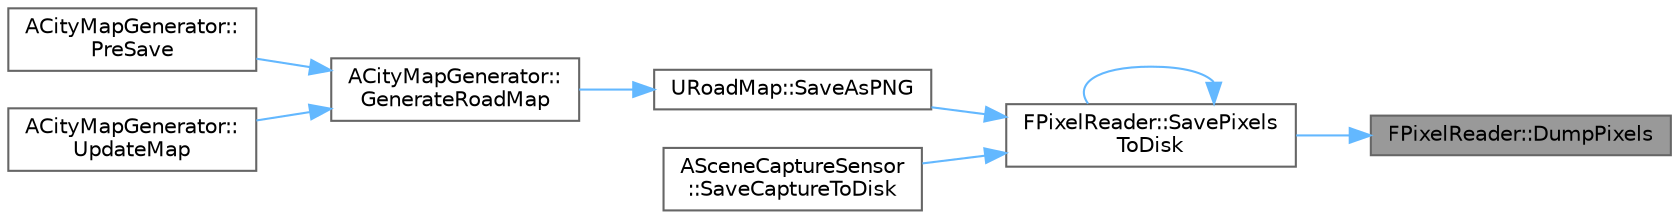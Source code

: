 digraph "FPixelReader::DumpPixels"
{
 // INTERACTIVE_SVG=YES
 // LATEX_PDF_SIZE
  bgcolor="transparent";
  edge [fontname=Helvetica,fontsize=10,labelfontname=Helvetica,labelfontsize=10];
  node [fontname=Helvetica,fontsize=10,shape=box,height=0.2,width=0.4];
  rankdir="RL";
  Node1 [id="Node000001",label="FPixelReader::DumpPixels",height=0.2,width=0.4,color="gray40", fillcolor="grey60", style="filled", fontcolor="black",tooltip="Dump the pixels in RenderTarget."];
  Node1 -> Node2 [id="edge1_Node000001_Node000002",dir="back",color="steelblue1",style="solid",tooltip=" "];
  Node2 [id="Node000002",label="FPixelReader::SavePixels\lToDisk",height=0.2,width=0.4,color="grey40", fillcolor="white", style="filled",URL="$dd/d11/classFPixelReader.html#ada445b4ee415b134a18c03429139352b",tooltip="Asynchronously save the pixels in RenderTarget to disk."];
  Node2 -> Node3 [id="edge2_Node000002_Node000003",dir="back",color="steelblue1",style="solid",tooltip=" "];
  Node3 [id="Node000003",label="URoadMap::SaveAsPNG",height=0.2,width=0.4,color="grey40", fillcolor="white", style="filled",URL="$d5/db2/classURoadMap.html#aa47b13000945dfd3e81dd51a69eb2c67",tooltip="Save the current map as PNG with the pixel data encoded as color."];
  Node3 -> Node4 [id="edge3_Node000003_Node000004",dir="back",color="steelblue1",style="solid",tooltip=" "];
  Node4 [id="Node000004",label="ACityMapGenerator::\lGenerateRoadMap",height=0.2,width=0.4,color="grey40", fillcolor="white", style="filled",URL="$d1/ddb/classACityMapGenerator.html#a9ce09c4586724fe3e446cbb12712adf3",tooltip="Generate the road map image and save to disk if requested."];
  Node4 -> Node5 [id="edge4_Node000004_Node000005",dir="back",color="steelblue1",style="solid",tooltip=" "];
  Node5 [id="Node000005",label="ACityMapGenerator::\lPreSave",height=0.2,width=0.4,color="grey40", fillcolor="white", style="filled",URL="$d1/ddb/classACityMapGenerator.html#a5627a0935def8c92d8ae226b10238f2c",tooltip=" "];
  Node4 -> Node6 [id="edge5_Node000004_Node000006",dir="back",color="steelblue1",style="solid",tooltip=" "];
  Node6 [id="Node000006",label="ACityMapGenerator::\lUpdateMap",height=0.2,width=0.4,color="grey40", fillcolor="white", style="filled",URL="$d1/ddb/classACityMapGenerator.html#a5ad53319596101e96076a12eab41b9c1",tooltip="Here does nothing, implement in derived classes."];
  Node2 -> Node7 [id="edge6_Node000002_Node000007",dir="back",color="steelblue1",style="solid",tooltip=" "];
  Node7 [id="Node000007",label="ASceneCaptureSensor\l::SaveCaptureToDisk",height=0.2,width=0.4,color="grey40", fillcolor="white", style="filled",URL="$d4/d60/classASceneCaptureSensor.html#a007ae1b3ba7fa4233dc2562e75a2a33e",tooltip="Use for debugging purposes only."];
  Node2 -> Node2 [id="edge7_Node000002_Node000002",dir="back",color="steelblue1",style="solid",tooltip=" "];
}
